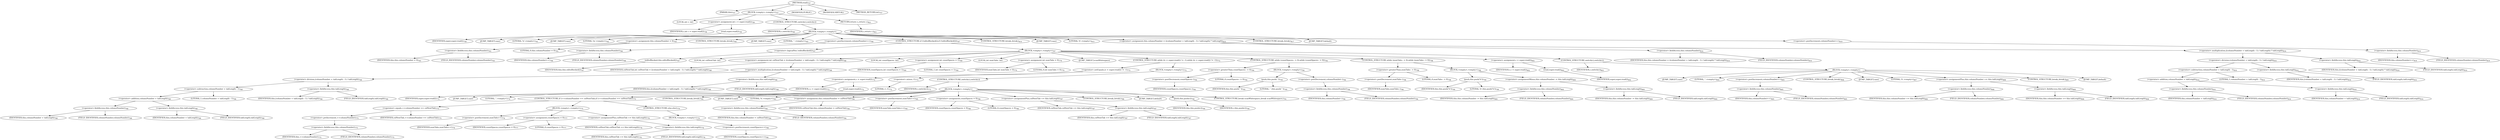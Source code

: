 digraph "read" {  
"1734" [label = <(METHOD,read)<SUB>757</SUB>> ]
"162" [label = <(PARAM,this)<SUB>757</SUB>> ]
"1735" [label = <(BLOCK,&lt;empty&gt;,&lt;empty&gt;)<SUB>757</SUB>> ]
"1736" [label = <(LOCAL,int c: int)> ]
"1737" [label = <(&lt;operator&gt;.assignment,int c = super.read())<SUB>758</SUB>> ]
"1738" [label = <(IDENTIFIER,c,int c = super.read())<SUB>758</SUB>> ]
"1739" [label = <(read,super.read())<SUB>758</SUB>> ]
"1740" [label = <(IDENTIFIER,super,super.read())<SUB>758</SUB>> ]
"1741" [label = <(CONTROL_STRUCTURE,switch(c),switch(c))> ]
"1742" [label = <(IDENTIFIER,c,switch(c))<SUB>760</SUB>> ]
"1743" [label = <(BLOCK,&lt;empty&gt;,&lt;empty&gt;)> ]
"1744" [label = <(JUMP_TARGET,case)> ]
"1745" [label = <(LITERAL,'\r',&lt;empty&gt;)<SUB>761</SUB>> ]
"1746" [label = <(JUMP_TARGET,case)> ]
"1747" [label = <(LITERAL,'\n',&lt;empty&gt;)<SUB>762</SUB>> ]
"1748" [label = <(&lt;operator&gt;.assignment,this.columnNumber = 0)<SUB>763</SUB>> ]
"1749" [label = <(&lt;operator&gt;.fieldAccess,this.columnNumber)<SUB>763</SUB>> ]
"1750" [label = <(IDENTIFIER,this,this.columnNumber = 0)<SUB>763</SUB>> ]
"1751" [label = <(FIELD_IDENTIFIER,columnNumber,columnNumber)<SUB>763</SUB>> ]
"1752" [label = <(LITERAL,0,this.columnNumber = 0)<SUB>763</SUB>> ]
"1753" [label = <(CONTROL_STRUCTURE,break;,break;)<SUB>764</SUB>> ]
"1754" [label = <(JUMP_TARGET,case)> ]
"1755" [label = <(LITERAL,' ',&lt;empty&gt;)<SUB>765</SUB>> ]
"1756" [label = <(&lt;operator&gt;.postIncrement,columnNumber++)<SUB>766</SUB>> ]
"1757" [label = <(&lt;operator&gt;.fieldAccess,this.columnNumber)<SUB>766</SUB>> ]
"1758" [label = <(IDENTIFIER,this,columnNumber++)<SUB>766</SUB>> ]
"1759" [label = <(FIELD_IDENTIFIER,columnNumber,columnNumber)<SUB>766</SUB>> ]
"1760" [label = <(CONTROL_STRUCTURE,if (!editsBlocked()),if (!editsBlocked()))<SUB>767</SUB>> ]
"1761" [label = <(&lt;operator&gt;.logicalNot,!editsBlocked())<SUB>767</SUB>> ]
"1762" [label = <(editsBlocked,this.editsBlocked())<SUB>767</SUB>> ]
"161" [label = <(IDENTIFIER,this,this.editsBlocked())<SUB>767</SUB>> ]
"1763" [label = <(BLOCK,&lt;empty&gt;,&lt;empty&gt;)<SUB>767</SUB>> ]
"1764" [label = <(LOCAL,int colNextTab: int)> ]
"1765" [label = <(&lt;operator&gt;.assignment,int colNextTab = ((columnNumber + tabLength - 1) / tabLength) * tabLength)<SUB>768</SUB>> ]
"1766" [label = <(IDENTIFIER,colNextTab,int colNextTab = ((columnNumber + tabLength - 1) / tabLength) * tabLength)<SUB>768</SUB>> ]
"1767" [label = <(&lt;operator&gt;.multiplication,((columnNumber + tabLength - 1) / tabLength) * tabLength)<SUB>768</SUB>> ]
"1768" [label = <(&lt;operator&gt;.division,(columnNumber + tabLength - 1) / tabLength)<SUB>768</SUB>> ]
"1769" [label = <(&lt;operator&gt;.subtraction,columnNumber + tabLength - 1)<SUB>768</SUB>> ]
"1770" [label = <(&lt;operator&gt;.addition,columnNumber + tabLength)<SUB>768</SUB>> ]
"1771" [label = <(&lt;operator&gt;.fieldAccess,this.columnNumber)<SUB>768</SUB>> ]
"1772" [label = <(IDENTIFIER,this,columnNumber + tabLength)<SUB>768</SUB>> ]
"1773" [label = <(FIELD_IDENTIFIER,columnNumber,columnNumber)<SUB>768</SUB>> ]
"1774" [label = <(&lt;operator&gt;.fieldAccess,this.tabLength)<SUB>768</SUB>> ]
"1775" [label = <(IDENTIFIER,this,columnNumber + tabLength)<SUB>768</SUB>> ]
"1776" [label = <(FIELD_IDENTIFIER,tabLength,tabLength)<SUB>768</SUB>> ]
"1777" [label = <(LITERAL,1,columnNumber + tabLength - 1)<SUB>768</SUB>> ]
"1778" [label = <(&lt;operator&gt;.fieldAccess,this.tabLength)<SUB>768</SUB>> ]
"1779" [label = <(IDENTIFIER,this,(columnNumber + tabLength - 1) / tabLength)<SUB>768</SUB>> ]
"1780" [label = <(FIELD_IDENTIFIER,tabLength,tabLength)<SUB>768</SUB>> ]
"1781" [label = <(&lt;operator&gt;.fieldAccess,this.tabLength)<SUB>768</SUB>> ]
"1782" [label = <(IDENTIFIER,this,((columnNumber + tabLength - 1) / tabLength) * tabLength)<SUB>768</SUB>> ]
"1783" [label = <(FIELD_IDENTIFIER,tabLength,tabLength)<SUB>768</SUB>> ]
"1784" [label = <(LOCAL,int countSpaces: int)> ]
"1785" [label = <(&lt;operator&gt;.assignment,int countSpaces = 1)<SUB>769</SUB>> ]
"1786" [label = <(IDENTIFIER,countSpaces,int countSpaces = 1)<SUB>769</SUB>> ]
"1787" [label = <(LITERAL,1,int countSpaces = 1)<SUB>769</SUB>> ]
"1788" [label = <(LOCAL,int numTabs: int)> ]
"1789" [label = <(&lt;operator&gt;.assignment,int numTabs = 0)<SUB>770</SUB>> ]
"1790" [label = <(IDENTIFIER,numTabs,int numTabs = 0)<SUB>770</SUB>> ]
"1791" [label = <(LITERAL,0,int numTabs = 0)<SUB>770</SUB>> ]
"1792" [label = <(JUMP_TARGET,scanWhitespace)> ]
"1793" [label = <(CONTROL_STRUCTURE,while ((c = super.read()) != -1),while ((c = super.read()) != -1))<SUB>772</SUB>> ]
"1794" [label = <(&lt;operator&gt;.notEquals,(c = super.read()) != -1)<SUB>772</SUB>> ]
"1795" [label = <(&lt;operator&gt;.assignment,c = super.read())<SUB>772</SUB>> ]
"1796" [label = <(IDENTIFIER,c,c = super.read())<SUB>772</SUB>> ]
"1797" [label = <(read,super.read())<SUB>772</SUB>> ]
"1798" [label = <(IDENTIFIER,super,super.read())<SUB>772</SUB>> ]
"1799" [label = <(&lt;operator&gt;.minus,-1)<SUB>772</SUB>> ]
"1800" [label = <(LITERAL,1,-1)<SUB>772</SUB>> ]
"1801" [label = <(BLOCK,&lt;empty&gt;,&lt;empty&gt;)<SUB>772</SUB>> ]
"1802" [label = <(CONTROL_STRUCTURE,switch(c),switch(c))> ]
"1803" [label = <(IDENTIFIER,c,switch(c))<SUB>773</SUB>> ]
"1804" [label = <(BLOCK,&lt;empty&gt;,&lt;empty&gt;)> ]
"1805" [label = <(JUMP_TARGET,case)> ]
"1806" [label = <(LITERAL,' ',&lt;empty&gt;)<SUB>774</SUB>> ]
"1807" [label = <(CONTROL_STRUCTURE,if (++columnNumber == colNextTab),if (++columnNumber == colNextTab))<SUB>775</SUB>> ]
"1808" [label = <(&lt;operator&gt;.equals,++columnNumber == colNextTab)<SUB>775</SUB>> ]
"1809" [label = <(&lt;operator&gt;.preIncrement,++columnNumber)<SUB>775</SUB>> ]
"1810" [label = <(&lt;operator&gt;.fieldAccess,this.columnNumber)<SUB>775</SUB>> ]
"1811" [label = <(IDENTIFIER,this,++columnNumber)<SUB>775</SUB>> ]
"1812" [label = <(FIELD_IDENTIFIER,columnNumber,columnNumber)<SUB>775</SUB>> ]
"1813" [label = <(IDENTIFIER,colNextTab,++columnNumber == colNextTab)<SUB>775</SUB>> ]
"1814" [label = <(BLOCK,&lt;empty&gt;,&lt;empty&gt;)<SUB>775</SUB>> ]
"1815" [label = <(&lt;operator&gt;.postIncrement,numTabs++)<SUB>776</SUB>> ]
"1816" [label = <(IDENTIFIER,numTabs,numTabs++)<SUB>776</SUB>> ]
"1817" [label = <(&lt;operator&gt;.assignment,countSpaces = 0)<SUB>777</SUB>> ]
"1818" [label = <(IDENTIFIER,countSpaces,countSpaces = 0)<SUB>777</SUB>> ]
"1819" [label = <(LITERAL,0,countSpaces = 0)<SUB>777</SUB>> ]
"1820" [label = <(&lt;operator&gt;.assignmentPlus,colNextTab += this.tabLength)<SUB>778</SUB>> ]
"1821" [label = <(IDENTIFIER,colNextTab,colNextTab += this.tabLength)<SUB>778</SUB>> ]
"1822" [label = <(&lt;operator&gt;.fieldAccess,this.tabLength)<SUB>778</SUB>> ]
"1823" [label = <(IDENTIFIER,this,colNextTab += this.tabLength)<SUB>778</SUB>> ]
"1824" [label = <(FIELD_IDENTIFIER,tabLength,tabLength)<SUB>778</SUB>> ]
"1825" [label = <(CONTROL_STRUCTURE,else,else)<SUB>779</SUB>> ]
"1826" [label = <(BLOCK,&lt;empty&gt;,&lt;empty&gt;)<SUB>779</SUB>> ]
"1827" [label = <(&lt;operator&gt;.postIncrement,countSpaces++)<SUB>780</SUB>> ]
"1828" [label = <(IDENTIFIER,countSpaces,countSpaces++)<SUB>780</SUB>> ]
"1829" [label = <(CONTROL_STRUCTURE,break;,break;)<SUB>782</SUB>> ]
"1830" [label = <(JUMP_TARGET,case)> ]
"1831" [label = <(LITERAL,'\t',&lt;empty&gt;)<SUB>783</SUB>> ]
"1832" [label = <(&lt;operator&gt;.assignment,this.columnNumber = colNextTab)<SUB>784</SUB>> ]
"1833" [label = <(&lt;operator&gt;.fieldAccess,this.columnNumber)<SUB>784</SUB>> ]
"1834" [label = <(IDENTIFIER,this,this.columnNumber = colNextTab)<SUB>784</SUB>> ]
"1835" [label = <(FIELD_IDENTIFIER,columnNumber,columnNumber)<SUB>784</SUB>> ]
"1836" [label = <(IDENTIFIER,colNextTab,this.columnNumber = colNextTab)<SUB>784</SUB>> ]
"1837" [label = <(&lt;operator&gt;.postIncrement,numTabs++)<SUB>785</SUB>> ]
"1838" [label = <(IDENTIFIER,numTabs,numTabs++)<SUB>785</SUB>> ]
"1839" [label = <(&lt;operator&gt;.assignment,countSpaces = 0)<SUB>786</SUB>> ]
"1840" [label = <(IDENTIFIER,countSpaces,countSpaces = 0)<SUB>786</SUB>> ]
"1841" [label = <(LITERAL,0,countSpaces = 0)<SUB>786</SUB>> ]
"1842" [label = <(&lt;operator&gt;.assignmentPlus,colNextTab += this.tabLength)<SUB>787</SUB>> ]
"1843" [label = <(IDENTIFIER,colNextTab,colNextTab += this.tabLength)<SUB>787</SUB>> ]
"1844" [label = <(&lt;operator&gt;.fieldAccess,this.tabLength)<SUB>787</SUB>> ]
"1845" [label = <(IDENTIFIER,this,colNextTab += this.tabLength)<SUB>787</SUB>> ]
"1846" [label = <(FIELD_IDENTIFIER,tabLength,tabLength)<SUB>787</SUB>> ]
"1847" [label = <(CONTROL_STRUCTURE,break;,break;)<SUB>788</SUB>> ]
"1848" [label = <(JUMP_TARGET,default)> ]
"1849" [label = <(push,this.push(c))<SUB>790</SUB>> ]
"163" [label = <(IDENTIFIER,this,this.push(c))<SUB>790</SUB>> ]
"1850" [label = <(IDENTIFIER,c,this.push(c))<SUB>790</SUB>> ]
"1851" [label = <(CONTROL_STRUCTURE,break scanWhitespace;,break scanWhitespace;)<SUB>791</SUB>> ]
"1852" [label = <(CONTROL_STRUCTURE,while (countSpaces-- &gt; 0),while (countSpaces-- &gt; 0))<SUB>794</SUB>> ]
"1853" [label = <(&lt;operator&gt;.greaterThan,countSpaces-- &gt; 0)<SUB>794</SUB>> ]
"1854" [label = <(&lt;operator&gt;.postDecrement,countSpaces--)<SUB>794</SUB>> ]
"1855" [label = <(IDENTIFIER,countSpaces,countSpaces--)<SUB>794</SUB>> ]
"1856" [label = <(LITERAL,0,countSpaces-- &gt; 0)<SUB>794</SUB>> ]
"1857" [label = <(BLOCK,&lt;empty&gt;,&lt;empty&gt;)<SUB>794</SUB>> ]
"1858" [label = <(push,this.push(' '))<SUB>795</SUB>> ]
"164" [label = <(IDENTIFIER,this,this.push(' '))<SUB>795</SUB>> ]
"1859" [label = <(LITERAL,' ',this.push(' '))<SUB>795</SUB>> ]
"1860" [label = <(&lt;operator&gt;.postDecrement,columnNumber--)<SUB>796</SUB>> ]
"1861" [label = <(&lt;operator&gt;.fieldAccess,this.columnNumber)<SUB>796</SUB>> ]
"1862" [label = <(IDENTIFIER,this,columnNumber--)<SUB>796</SUB>> ]
"1863" [label = <(FIELD_IDENTIFIER,columnNumber,columnNumber)<SUB>796</SUB>> ]
"1864" [label = <(CONTROL_STRUCTURE,while (numTabs-- &gt; 0),while (numTabs-- &gt; 0))<SUB>798</SUB>> ]
"1865" [label = <(&lt;operator&gt;.greaterThan,numTabs-- &gt; 0)<SUB>798</SUB>> ]
"1866" [label = <(&lt;operator&gt;.postDecrement,numTabs--)<SUB>798</SUB>> ]
"1867" [label = <(IDENTIFIER,numTabs,numTabs--)<SUB>798</SUB>> ]
"1868" [label = <(LITERAL,0,numTabs-- &gt; 0)<SUB>798</SUB>> ]
"1869" [label = <(BLOCK,&lt;empty&gt;,&lt;empty&gt;)<SUB>798</SUB>> ]
"1870" [label = <(push,this.push('\t'))<SUB>799</SUB>> ]
"165" [label = <(IDENTIFIER,this,this.push('\t'))<SUB>799</SUB>> ]
"1871" [label = <(LITERAL,'\t',this.push('\t'))<SUB>799</SUB>> ]
"1872" [label = <(&lt;operator&gt;.assignmentMinus,this.columnNumber -= this.tabLength)<SUB>800</SUB>> ]
"1873" [label = <(&lt;operator&gt;.fieldAccess,this.columnNumber)<SUB>800</SUB>> ]
"1874" [label = <(IDENTIFIER,this,this.columnNumber -= this.tabLength)<SUB>800</SUB>> ]
"1875" [label = <(FIELD_IDENTIFIER,columnNumber,columnNumber)<SUB>800</SUB>> ]
"1876" [label = <(&lt;operator&gt;.fieldAccess,this.tabLength)<SUB>800</SUB>> ]
"1877" [label = <(IDENTIFIER,this,this.columnNumber -= this.tabLength)<SUB>800</SUB>> ]
"1878" [label = <(FIELD_IDENTIFIER,tabLength,tabLength)<SUB>800</SUB>> ]
"1879" [label = <(&lt;operator&gt;.assignment,c = super.read())<SUB>802</SUB>> ]
"1880" [label = <(IDENTIFIER,c,c = super.read())<SUB>802</SUB>> ]
"1881" [label = <(read,super.read())<SUB>802</SUB>> ]
"1882" [label = <(IDENTIFIER,super,super.read())<SUB>802</SUB>> ]
"1883" [label = <(CONTROL_STRUCTURE,switch(c),switch(c))> ]
"1884" [label = <(IDENTIFIER,c,switch(c))<SUB>803</SUB>> ]
"1885" [label = <(BLOCK,&lt;empty&gt;,&lt;empty&gt;)> ]
"1886" [label = <(JUMP_TARGET,case)> ]
"1887" [label = <(LITERAL,' ',&lt;empty&gt;)<SUB>804</SUB>> ]
"1888" [label = <(&lt;operator&gt;.postIncrement,columnNumber++)<SUB>805</SUB>> ]
"1889" [label = <(&lt;operator&gt;.fieldAccess,this.columnNumber)<SUB>805</SUB>> ]
"1890" [label = <(IDENTIFIER,this,columnNumber++)<SUB>805</SUB>> ]
"1891" [label = <(FIELD_IDENTIFIER,columnNumber,columnNumber)<SUB>805</SUB>> ]
"1892" [label = <(CONTROL_STRUCTURE,break;,break;)<SUB>806</SUB>> ]
"1893" [label = <(JUMP_TARGET,case)> ]
"1894" [label = <(LITERAL,'\t',&lt;empty&gt;)<SUB>807</SUB>> ]
"1895" [label = <(&lt;operator&gt;.assignmentPlus,this.columnNumber += this.tabLength)<SUB>808</SUB>> ]
"1896" [label = <(&lt;operator&gt;.fieldAccess,this.columnNumber)<SUB>808</SUB>> ]
"1897" [label = <(IDENTIFIER,this,this.columnNumber += this.tabLength)<SUB>808</SUB>> ]
"1898" [label = <(FIELD_IDENTIFIER,columnNumber,columnNumber)<SUB>808</SUB>> ]
"1899" [label = <(&lt;operator&gt;.fieldAccess,this.tabLength)<SUB>808</SUB>> ]
"1900" [label = <(IDENTIFIER,this,this.columnNumber += this.tabLength)<SUB>808</SUB>> ]
"1901" [label = <(FIELD_IDENTIFIER,tabLength,tabLength)<SUB>808</SUB>> ]
"1902" [label = <(CONTROL_STRUCTURE,break;,break;)<SUB>809</SUB>> ]
"1903" [label = <(JUMP_TARGET,default)> ]
"1904" [label = <(CONTROL_STRUCTURE,break;,break;)<SUB>814</SUB>> ]
"1905" [label = <(JUMP_TARGET,case)> ]
"1906" [label = <(LITERAL,'\t',&lt;empty&gt;)<SUB>815</SUB>> ]
"1907" [label = <(&lt;operator&gt;.assignment,this.columnNumber = ((columnNumber + tabLength - 1) / tabLength) * tabLength)<SUB>816</SUB>> ]
"1908" [label = <(&lt;operator&gt;.fieldAccess,this.columnNumber)<SUB>816</SUB>> ]
"1909" [label = <(IDENTIFIER,this,this.columnNumber = ((columnNumber + tabLength - 1) / tabLength) * tabLength)<SUB>816</SUB>> ]
"1910" [label = <(FIELD_IDENTIFIER,columnNumber,columnNumber)<SUB>816</SUB>> ]
"1911" [label = <(&lt;operator&gt;.multiplication,((columnNumber + tabLength - 1) / tabLength) * tabLength)<SUB>816</SUB>> ]
"1912" [label = <(&lt;operator&gt;.division,(columnNumber + tabLength - 1) / tabLength)<SUB>816</SUB>> ]
"1913" [label = <(&lt;operator&gt;.subtraction,columnNumber + tabLength - 1)<SUB>816</SUB>> ]
"1914" [label = <(&lt;operator&gt;.addition,columnNumber + tabLength)<SUB>816</SUB>> ]
"1915" [label = <(&lt;operator&gt;.fieldAccess,this.columnNumber)<SUB>816</SUB>> ]
"1916" [label = <(IDENTIFIER,this,columnNumber + tabLength)<SUB>816</SUB>> ]
"1917" [label = <(FIELD_IDENTIFIER,columnNumber,columnNumber)<SUB>816</SUB>> ]
"1918" [label = <(&lt;operator&gt;.fieldAccess,this.tabLength)<SUB>816</SUB>> ]
"1919" [label = <(IDENTIFIER,this,columnNumber + tabLength)<SUB>816</SUB>> ]
"1920" [label = <(FIELD_IDENTIFIER,tabLength,tabLength)<SUB>816</SUB>> ]
"1921" [label = <(LITERAL,1,columnNumber + tabLength - 1)<SUB>816</SUB>> ]
"1922" [label = <(&lt;operator&gt;.fieldAccess,this.tabLength)<SUB>816</SUB>> ]
"1923" [label = <(IDENTIFIER,this,(columnNumber + tabLength - 1) / tabLength)<SUB>816</SUB>> ]
"1924" [label = <(FIELD_IDENTIFIER,tabLength,tabLength)<SUB>816</SUB>> ]
"1925" [label = <(&lt;operator&gt;.fieldAccess,this.tabLength)<SUB>816</SUB>> ]
"1926" [label = <(IDENTIFIER,this,((columnNumber + tabLength - 1) / tabLength) * tabLength)<SUB>816</SUB>> ]
"1927" [label = <(FIELD_IDENTIFIER,tabLength,tabLength)<SUB>816</SUB>> ]
"1928" [label = <(CONTROL_STRUCTURE,break;,break;)<SUB>817</SUB>> ]
"1929" [label = <(JUMP_TARGET,default)> ]
"1930" [label = <(&lt;operator&gt;.postIncrement,columnNumber++)<SUB>819</SUB>> ]
"1931" [label = <(&lt;operator&gt;.fieldAccess,this.columnNumber)<SUB>819</SUB>> ]
"1932" [label = <(IDENTIFIER,this,columnNumber++)<SUB>819</SUB>> ]
"1933" [label = <(FIELD_IDENTIFIER,columnNumber,columnNumber)<SUB>819</SUB>> ]
"1934" [label = <(RETURN,return c;,return c;)<SUB>821</SUB>> ]
"1935" [label = <(IDENTIFIER,c,return c;)<SUB>821</SUB>> ]
"1936" [label = <(MODIFIER,PUBLIC)> ]
"1937" [label = <(MODIFIER,VIRTUAL)> ]
"1938" [label = <(METHOD_RETURN,int)<SUB>757</SUB>> ]
  "1734" -> "162" 
  "1734" -> "1735" 
  "1734" -> "1936" 
  "1734" -> "1937" 
  "1734" -> "1938" 
  "1735" -> "1736" 
  "1735" -> "1737" 
  "1735" -> "1741" 
  "1735" -> "1934" 
  "1737" -> "1738" 
  "1737" -> "1739" 
  "1739" -> "1740" 
  "1741" -> "1742" 
  "1741" -> "1743" 
  "1743" -> "1744" 
  "1743" -> "1745" 
  "1743" -> "1746" 
  "1743" -> "1747" 
  "1743" -> "1748" 
  "1743" -> "1753" 
  "1743" -> "1754" 
  "1743" -> "1755" 
  "1743" -> "1756" 
  "1743" -> "1760" 
  "1743" -> "1904" 
  "1743" -> "1905" 
  "1743" -> "1906" 
  "1743" -> "1907" 
  "1743" -> "1928" 
  "1743" -> "1929" 
  "1743" -> "1930" 
  "1748" -> "1749" 
  "1748" -> "1752" 
  "1749" -> "1750" 
  "1749" -> "1751" 
  "1756" -> "1757" 
  "1757" -> "1758" 
  "1757" -> "1759" 
  "1760" -> "1761" 
  "1760" -> "1763" 
  "1761" -> "1762" 
  "1762" -> "161" 
  "1763" -> "1764" 
  "1763" -> "1765" 
  "1763" -> "1784" 
  "1763" -> "1785" 
  "1763" -> "1788" 
  "1763" -> "1789" 
  "1763" -> "1792" 
  "1763" -> "1793" 
  "1763" -> "1852" 
  "1763" -> "1864" 
  "1763" -> "1879" 
  "1763" -> "1883" 
  "1765" -> "1766" 
  "1765" -> "1767" 
  "1767" -> "1768" 
  "1767" -> "1781" 
  "1768" -> "1769" 
  "1768" -> "1778" 
  "1769" -> "1770" 
  "1769" -> "1777" 
  "1770" -> "1771" 
  "1770" -> "1774" 
  "1771" -> "1772" 
  "1771" -> "1773" 
  "1774" -> "1775" 
  "1774" -> "1776" 
  "1778" -> "1779" 
  "1778" -> "1780" 
  "1781" -> "1782" 
  "1781" -> "1783" 
  "1785" -> "1786" 
  "1785" -> "1787" 
  "1789" -> "1790" 
  "1789" -> "1791" 
  "1793" -> "1794" 
  "1793" -> "1801" 
  "1794" -> "1795" 
  "1794" -> "1799" 
  "1795" -> "1796" 
  "1795" -> "1797" 
  "1797" -> "1798" 
  "1799" -> "1800" 
  "1801" -> "1802" 
  "1802" -> "1803" 
  "1802" -> "1804" 
  "1804" -> "1805" 
  "1804" -> "1806" 
  "1804" -> "1807" 
  "1804" -> "1829" 
  "1804" -> "1830" 
  "1804" -> "1831" 
  "1804" -> "1832" 
  "1804" -> "1837" 
  "1804" -> "1839" 
  "1804" -> "1842" 
  "1804" -> "1847" 
  "1804" -> "1848" 
  "1804" -> "1849" 
  "1804" -> "1851" 
  "1807" -> "1808" 
  "1807" -> "1814" 
  "1807" -> "1825" 
  "1808" -> "1809" 
  "1808" -> "1813" 
  "1809" -> "1810" 
  "1810" -> "1811" 
  "1810" -> "1812" 
  "1814" -> "1815" 
  "1814" -> "1817" 
  "1814" -> "1820" 
  "1815" -> "1816" 
  "1817" -> "1818" 
  "1817" -> "1819" 
  "1820" -> "1821" 
  "1820" -> "1822" 
  "1822" -> "1823" 
  "1822" -> "1824" 
  "1825" -> "1826" 
  "1826" -> "1827" 
  "1827" -> "1828" 
  "1832" -> "1833" 
  "1832" -> "1836" 
  "1833" -> "1834" 
  "1833" -> "1835" 
  "1837" -> "1838" 
  "1839" -> "1840" 
  "1839" -> "1841" 
  "1842" -> "1843" 
  "1842" -> "1844" 
  "1844" -> "1845" 
  "1844" -> "1846" 
  "1849" -> "163" 
  "1849" -> "1850" 
  "1852" -> "1853" 
  "1852" -> "1857" 
  "1853" -> "1854" 
  "1853" -> "1856" 
  "1854" -> "1855" 
  "1857" -> "1858" 
  "1857" -> "1860" 
  "1858" -> "164" 
  "1858" -> "1859" 
  "1860" -> "1861" 
  "1861" -> "1862" 
  "1861" -> "1863" 
  "1864" -> "1865" 
  "1864" -> "1869" 
  "1865" -> "1866" 
  "1865" -> "1868" 
  "1866" -> "1867" 
  "1869" -> "1870" 
  "1869" -> "1872" 
  "1870" -> "165" 
  "1870" -> "1871" 
  "1872" -> "1873" 
  "1872" -> "1876" 
  "1873" -> "1874" 
  "1873" -> "1875" 
  "1876" -> "1877" 
  "1876" -> "1878" 
  "1879" -> "1880" 
  "1879" -> "1881" 
  "1881" -> "1882" 
  "1883" -> "1884" 
  "1883" -> "1885" 
  "1885" -> "1886" 
  "1885" -> "1887" 
  "1885" -> "1888" 
  "1885" -> "1892" 
  "1885" -> "1893" 
  "1885" -> "1894" 
  "1885" -> "1895" 
  "1885" -> "1902" 
  "1885" -> "1903" 
  "1888" -> "1889" 
  "1889" -> "1890" 
  "1889" -> "1891" 
  "1895" -> "1896" 
  "1895" -> "1899" 
  "1896" -> "1897" 
  "1896" -> "1898" 
  "1899" -> "1900" 
  "1899" -> "1901" 
  "1907" -> "1908" 
  "1907" -> "1911" 
  "1908" -> "1909" 
  "1908" -> "1910" 
  "1911" -> "1912" 
  "1911" -> "1925" 
  "1912" -> "1913" 
  "1912" -> "1922" 
  "1913" -> "1914" 
  "1913" -> "1921" 
  "1914" -> "1915" 
  "1914" -> "1918" 
  "1915" -> "1916" 
  "1915" -> "1917" 
  "1918" -> "1919" 
  "1918" -> "1920" 
  "1922" -> "1923" 
  "1922" -> "1924" 
  "1925" -> "1926" 
  "1925" -> "1927" 
  "1930" -> "1931" 
  "1931" -> "1932" 
  "1931" -> "1933" 
  "1934" -> "1935" 
}
